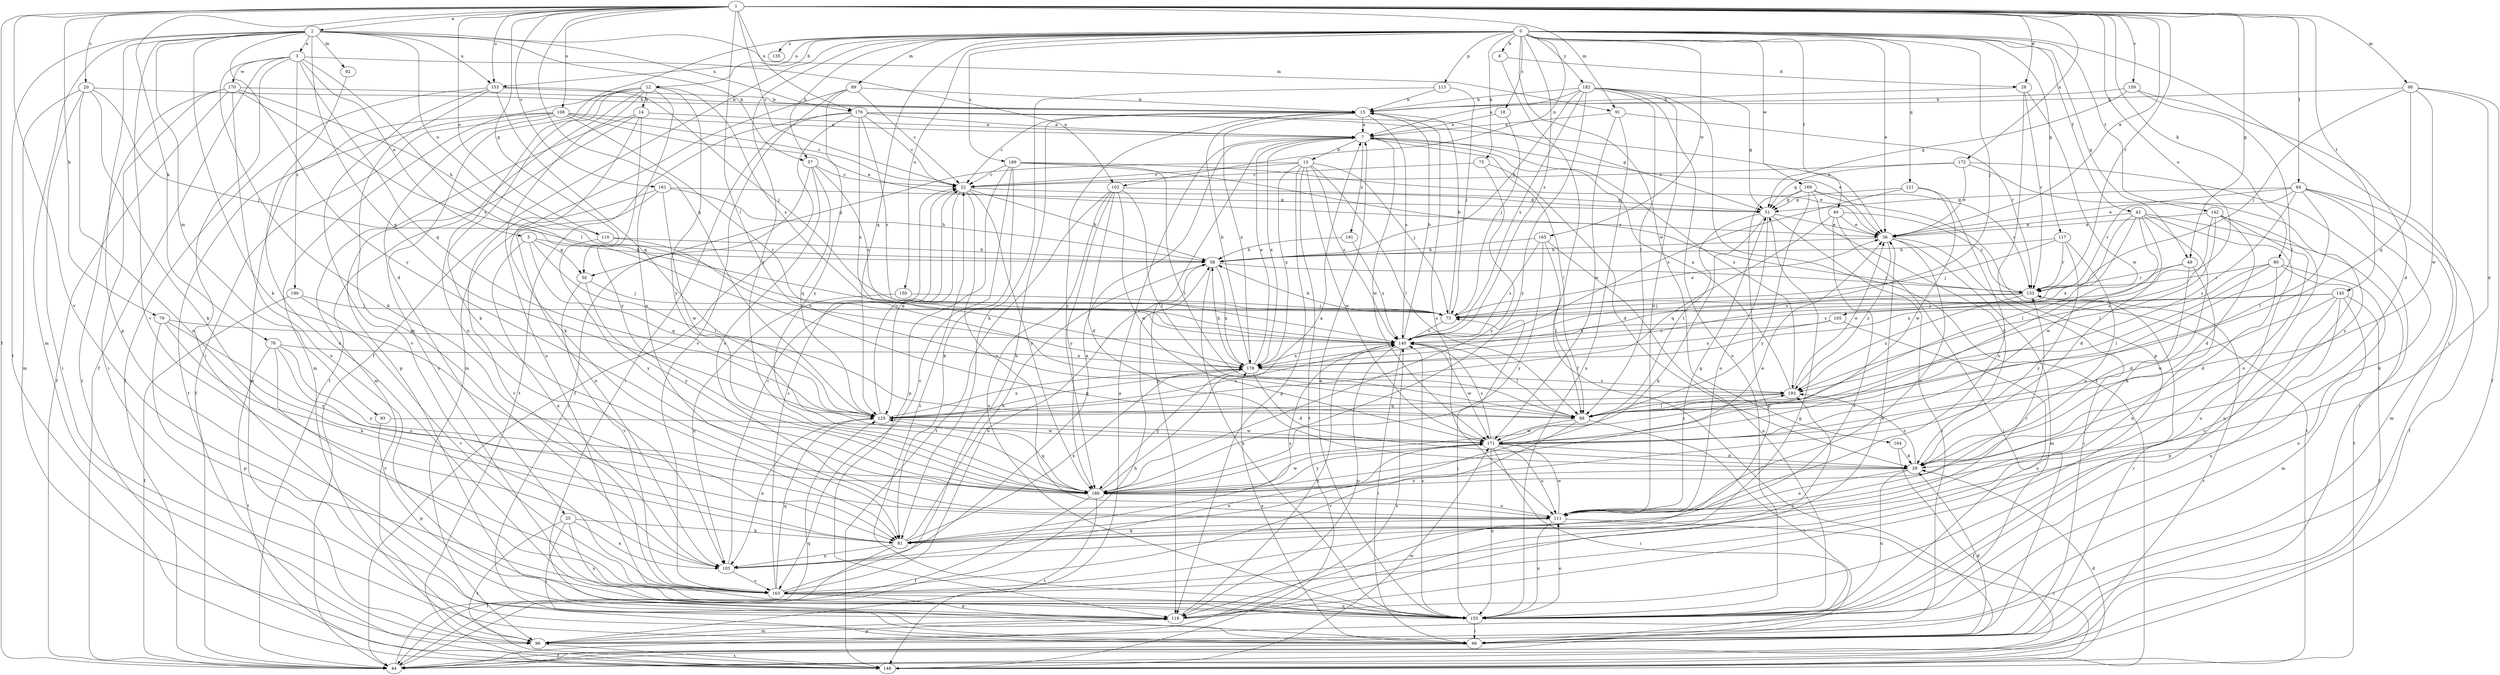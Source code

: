 strict digraph  {
0;
1;
2;
3;
5;
7;
8;
12;
13;
14;
15;
18;
20;
22;
25;
28;
29;
36;
40;
42;
44;
49;
50;
51;
57;
58;
66;
73;
75;
76;
79;
80;
81;
84;
88;
89;
90;
91;
92;
93;
96;
102;
103;
105;
108;
110;
111;
113;
117;
118;
121;
125;
133;
135;
140;
142;
145;
148;
150;
153;
155;
159;
161;
163;
164;
165;
169;
170;
171;
172;
176;
178;
182;
186;
189;
190;
191;
193;
0 -> 8  [label=b];
0 -> 12  [label=b];
0 -> 18  [label=c];
0 -> 25  [label=d];
0 -> 36  [label=e];
0 -> 40  [label=f];
0 -> 42  [label=f];
0 -> 44  [label=f];
0 -> 49  [label=g];
0 -> 57  [label=h];
0 -> 66  [label=i];
0 -> 73  [label=j];
0 -> 75  [label=k];
0 -> 89  [label=m];
0 -> 102  [label=n];
0 -> 113  [label=p];
0 -> 117  [label=p];
0 -> 121  [label=q];
0 -> 125  [label=q];
0 -> 135  [label=s];
0 -> 140  [label=s];
0 -> 142  [label=t];
0 -> 150  [label=u];
0 -> 153  [label=u];
0 -> 164  [label=w];
0 -> 165  [label=w];
0 -> 169  [label=w];
0 -> 182  [label=y];
0 -> 186  [label=y];
0 -> 189  [label=z];
1 -> 2  [label=a];
1 -> 20  [label=c];
1 -> 22  [label=c];
1 -> 28  [label=d];
1 -> 36  [label=e];
1 -> 44  [label=f];
1 -> 49  [label=g];
1 -> 50  [label=g];
1 -> 76  [label=k];
1 -> 79  [label=k];
1 -> 80  [label=k];
1 -> 84  [label=l];
1 -> 88  [label=l];
1 -> 90  [label=m];
1 -> 91  [label=m];
1 -> 105  [label=o];
1 -> 108  [label=o];
1 -> 110  [label=o];
1 -> 125  [label=q];
1 -> 133  [label=r];
1 -> 145  [label=t];
1 -> 153  [label=u];
1 -> 159  [label=v];
1 -> 161  [label=v];
1 -> 163  [label=v];
1 -> 172  [label=x];
1 -> 176  [label=x];
2 -> 3  [label=a];
2 -> 57  [label=h];
2 -> 81  [label=k];
2 -> 91  [label=m];
2 -> 92  [label=m];
2 -> 93  [label=m];
2 -> 96  [label=m];
2 -> 110  [label=o];
2 -> 118  [label=p];
2 -> 125  [label=q];
2 -> 148  [label=t];
2 -> 153  [label=u];
2 -> 163  [label=v];
2 -> 176  [label=x];
2 -> 186  [label=y];
3 -> 5  [label=a];
3 -> 44  [label=f];
3 -> 66  [label=i];
3 -> 81  [label=k];
3 -> 88  [label=l];
3 -> 102  [label=n];
3 -> 125  [label=q];
3 -> 170  [label=w];
3 -> 190  [label=z];
5 -> 50  [label=g];
5 -> 58  [label=h];
5 -> 88  [label=l];
5 -> 103  [label=n];
5 -> 125  [label=q];
7 -> 13  [label=b];
7 -> 36  [label=e];
7 -> 88  [label=l];
7 -> 118  [label=p];
7 -> 171  [label=w];
7 -> 178  [label=x];
7 -> 191  [label=z];
7 -> 193  [label=z];
8 -> 28  [label=d];
8 -> 44  [label=f];
12 -> 14  [label=b];
12 -> 44  [label=f];
12 -> 81  [label=k];
12 -> 96  [label=m];
12 -> 103  [label=n];
12 -> 111  [label=o];
12 -> 140  [label=s];
12 -> 155  [label=u];
12 -> 186  [label=y];
13 -> 22  [label=c];
13 -> 50  [label=g];
13 -> 73  [label=j];
13 -> 88  [label=l];
13 -> 118  [label=p];
13 -> 140  [label=s];
13 -> 148  [label=t];
13 -> 171  [label=w];
13 -> 178  [label=x];
14 -> 7  [label=a];
14 -> 81  [label=k];
14 -> 96  [label=m];
14 -> 118  [label=p];
14 -> 186  [label=y];
15 -> 7  [label=a];
15 -> 22  [label=c];
15 -> 111  [label=o];
15 -> 140  [label=s];
15 -> 178  [label=x];
15 -> 186  [label=y];
18 -> 7  [label=a];
18 -> 73  [label=j];
20 -> 15  [label=b];
20 -> 66  [label=i];
20 -> 73  [label=j];
20 -> 81  [label=k];
20 -> 96  [label=m];
20 -> 103  [label=n];
22 -> 51  [label=g];
22 -> 58  [label=h];
22 -> 111  [label=o];
22 -> 125  [label=q];
22 -> 186  [label=y];
25 -> 66  [label=i];
25 -> 81  [label=k];
25 -> 103  [label=n];
25 -> 148  [label=t];
25 -> 155  [label=u];
28 -> 15  [label=b];
28 -> 118  [label=p];
28 -> 133  [label=r];
28 -> 171  [label=w];
29 -> 111  [label=o];
29 -> 155  [label=u];
29 -> 186  [label=y];
29 -> 193  [label=z];
36 -> 58  [label=h];
36 -> 66  [label=i];
36 -> 96  [label=m];
36 -> 111  [label=o];
36 -> 193  [label=z];
40 -> 36  [label=e];
40 -> 66  [label=i];
40 -> 125  [label=q];
40 -> 133  [label=r];
40 -> 163  [label=v];
42 -> 29  [label=d];
42 -> 36  [label=e];
42 -> 81  [label=k];
42 -> 88  [label=l];
42 -> 148  [label=t];
42 -> 155  [label=u];
42 -> 171  [label=w];
42 -> 178  [label=x];
44 -> 58  [label=h];
44 -> 125  [label=q];
44 -> 133  [label=r];
44 -> 140  [label=s];
49 -> 29  [label=d];
49 -> 103  [label=n];
49 -> 133  [label=r];
49 -> 140  [label=s];
50 -> 73  [label=j];
50 -> 163  [label=v];
50 -> 186  [label=y];
51 -> 36  [label=e];
51 -> 66  [label=i];
51 -> 81  [label=k];
51 -> 88  [label=l];
51 -> 111  [label=o];
57 -> 22  [label=c];
57 -> 66  [label=i];
57 -> 111  [label=o];
57 -> 125  [label=q];
57 -> 140  [label=s];
58 -> 133  [label=r];
58 -> 155  [label=u];
58 -> 178  [label=x];
66 -> 29  [label=d];
66 -> 44  [label=f];
66 -> 133  [label=r];
66 -> 178  [label=x];
73 -> 15  [label=b];
73 -> 36  [label=e];
73 -> 58  [label=h];
73 -> 140  [label=s];
75 -> 22  [label=c];
75 -> 29  [label=d];
75 -> 186  [label=y];
76 -> 111  [label=o];
76 -> 148  [label=t];
76 -> 163  [label=v];
76 -> 178  [label=x];
76 -> 186  [label=y];
79 -> 81  [label=k];
79 -> 118  [label=p];
79 -> 140  [label=s];
79 -> 186  [label=y];
80 -> 29  [label=d];
80 -> 88  [label=l];
80 -> 133  [label=r];
80 -> 155  [label=u];
80 -> 163  [label=v];
80 -> 178  [label=x];
81 -> 44  [label=f];
81 -> 58  [label=h];
81 -> 103  [label=n];
81 -> 133  [label=r];
81 -> 140  [label=s];
81 -> 178  [label=x];
84 -> 36  [label=e];
84 -> 44  [label=f];
84 -> 51  [label=g];
84 -> 81  [label=k];
84 -> 88  [label=l];
84 -> 96  [label=m];
84 -> 133  [label=r];
84 -> 193  [label=z];
88 -> 66  [label=i];
88 -> 163  [label=v];
88 -> 171  [label=w];
89 -> 15  [label=b];
89 -> 22  [label=c];
89 -> 96  [label=m];
89 -> 163  [label=v];
89 -> 186  [label=y];
90 -> 15  [label=b];
90 -> 29  [label=d];
90 -> 44  [label=f];
90 -> 73  [label=j];
90 -> 125  [label=q];
90 -> 171  [label=w];
91 -> 7  [label=a];
91 -> 133  [label=r];
91 -> 155  [label=u];
91 -> 171  [label=w];
92 -> 155  [label=u];
93 -> 118  [label=p];
93 -> 171  [label=w];
96 -> 7  [label=a];
96 -> 118  [label=p];
96 -> 148  [label=t];
102 -> 29  [label=d];
102 -> 51  [label=g];
102 -> 88  [label=l];
102 -> 148  [label=t];
102 -> 155  [label=u];
102 -> 171  [label=w];
102 -> 186  [label=y];
103 -> 7  [label=a];
103 -> 22  [label=c];
103 -> 163  [label=v];
105 -> 140  [label=s];
105 -> 155  [label=u];
105 -> 178  [label=x];
108 -> 7  [label=a];
108 -> 22  [label=c];
108 -> 36  [label=e];
108 -> 44  [label=f];
108 -> 96  [label=m];
108 -> 148  [label=t];
108 -> 155  [label=u];
108 -> 193  [label=z];
110 -> 58  [label=h];
110 -> 178  [label=x];
110 -> 186  [label=y];
111 -> 51  [label=g];
111 -> 81  [label=k];
111 -> 148  [label=t];
111 -> 155  [label=u];
111 -> 171  [label=w];
113 -> 15  [label=b];
113 -> 73  [label=j];
113 -> 81  [label=k];
117 -> 58  [label=h];
117 -> 73  [label=j];
117 -> 111  [label=o];
117 -> 133  [label=r];
117 -> 186  [label=y];
118 -> 51  [label=g];
118 -> 96  [label=m];
118 -> 140  [label=s];
118 -> 193  [label=z];
121 -> 51  [label=g];
121 -> 111  [label=o];
121 -> 140  [label=s];
121 -> 171  [label=w];
125 -> 22  [label=c];
125 -> 103  [label=n];
125 -> 140  [label=s];
125 -> 171  [label=w];
125 -> 178  [label=x];
133 -> 73  [label=j];
133 -> 178  [label=x];
133 -> 193  [label=z];
140 -> 15  [label=b];
140 -> 66  [label=i];
140 -> 88  [label=l];
140 -> 118  [label=p];
140 -> 171  [label=w];
140 -> 178  [label=x];
142 -> 29  [label=d];
142 -> 36  [label=e];
142 -> 88  [label=l];
142 -> 111  [label=o];
142 -> 155  [label=u];
142 -> 193  [label=z];
145 -> 44  [label=f];
145 -> 73  [label=j];
145 -> 96  [label=m];
145 -> 118  [label=p];
145 -> 140  [label=s];
145 -> 155  [label=u];
145 -> 171  [label=w];
148 -> 29  [label=d];
148 -> 171  [label=w];
150 -> 73  [label=j];
150 -> 103  [label=n];
153 -> 15  [label=b];
153 -> 44  [label=f];
153 -> 73  [label=j];
153 -> 103  [label=n];
153 -> 125  [label=q];
153 -> 163  [label=v];
155 -> 7  [label=a];
155 -> 22  [label=c];
155 -> 66  [label=i];
155 -> 73  [label=j];
155 -> 111  [label=o];
155 -> 140  [label=s];
159 -> 15  [label=b];
159 -> 29  [label=d];
159 -> 51  [label=g];
159 -> 88  [label=l];
161 -> 51  [label=g];
161 -> 58  [label=h];
161 -> 103  [label=n];
161 -> 163  [label=v];
161 -> 171  [label=w];
163 -> 15  [label=b];
163 -> 22  [label=c];
163 -> 36  [label=e];
163 -> 58  [label=h];
163 -> 118  [label=p];
163 -> 125  [label=q];
163 -> 155  [label=u];
164 -> 29  [label=d];
164 -> 44  [label=f];
165 -> 58  [label=h];
165 -> 88  [label=l];
165 -> 140  [label=s];
165 -> 155  [label=u];
165 -> 186  [label=y];
169 -> 29  [label=d];
169 -> 51  [label=g];
169 -> 118  [label=p];
169 -> 133  [label=r];
169 -> 148  [label=t];
169 -> 186  [label=y];
170 -> 15  [label=b];
170 -> 44  [label=f];
170 -> 58  [label=h];
170 -> 66  [label=i];
170 -> 140  [label=s];
170 -> 148  [label=t];
170 -> 155  [label=u];
171 -> 29  [label=d];
171 -> 66  [label=i];
171 -> 103  [label=n];
171 -> 111  [label=o];
171 -> 140  [label=s];
171 -> 155  [label=u];
171 -> 186  [label=y];
171 -> 193  [label=z];
172 -> 22  [label=c];
172 -> 36  [label=e];
172 -> 51  [label=g];
172 -> 66  [label=i];
172 -> 186  [label=y];
176 -> 7  [label=a];
176 -> 22  [label=c];
176 -> 36  [label=e];
176 -> 44  [label=f];
176 -> 51  [label=g];
176 -> 66  [label=i];
176 -> 140  [label=s];
176 -> 148  [label=t];
176 -> 178  [label=x];
178 -> 7  [label=a];
178 -> 15  [label=b];
178 -> 29  [label=d];
178 -> 58  [label=h];
178 -> 125  [label=q];
178 -> 186  [label=y];
178 -> 193  [label=z];
182 -> 7  [label=a];
182 -> 15  [label=b];
182 -> 51  [label=g];
182 -> 58  [label=h];
182 -> 88  [label=l];
182 -> 111  [label=o];
182 -> 140  [label=s];
182 -> 148  [label=t];
182 -> 155  [label=u];
182 -> 186  [label=y];
186 -> 7  [label=a];
186 -> 36  [label=e];
186 -> 44  [label=f];
186 -> 111  [label=o];
186 -> 125  [label=q];
186 -> 148  [label=t];
186 -> 171  [label=w];
189 -> 22  [label=c];
189 -> 36  [label=e];
189 -> 81  [label=k];
189 -> 88  [label=l];
189 -> 118  [label=p];
189 -> 133  [label=r];
189 -> 163  [label=v];
190 -> 44  [label=f];
190 -> 73  [label=j];
190 -> 163  [label=v];
191 -> 58  [label=h];
191 -> 140  [label=s];
193 -> 7  [label=a];
193 -> 36  [label=e];
193 -> 88  [label=l];
193 -> 125  [label=q];
}
